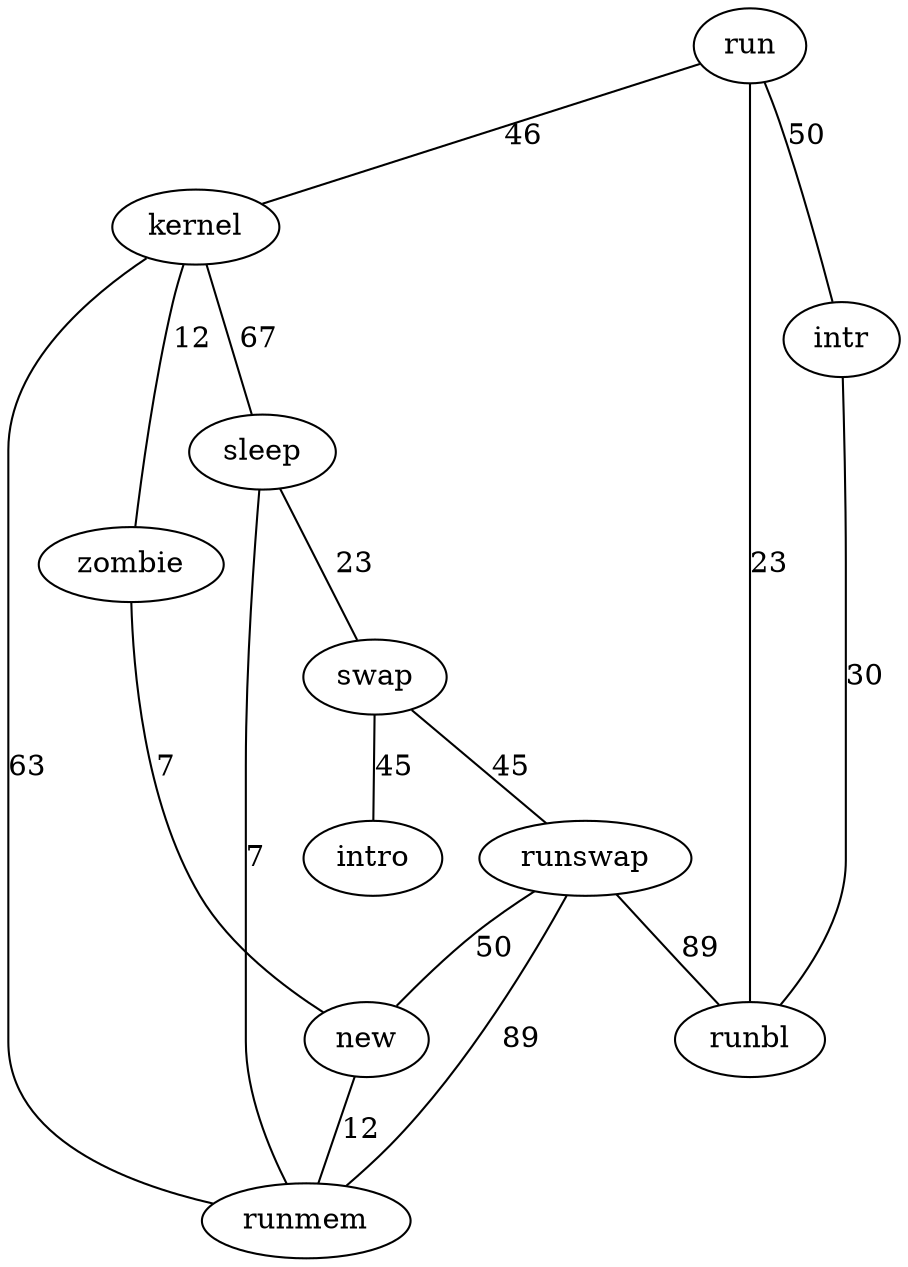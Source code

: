 graph G {
// nodes
run;
intr;
intro;
runbl;
kernel;
zombie;
sleep;
runmem;
swap;
runswap;
new;
// edges
run -- intr [label="50"];
intr -- runbl [label="30"];
runbl -- run [label="23"];
run -- kernel [label="46"];
kernel -- zombie [label="12"];
kernel -- sleep [label="67"];
kernel -- runmem [label="63"];
sleep -- swap [label="23"];
swap -- runswap [label="45"];
swap -- intro [label="45"];
runswap -- new [label="50"];
runswap -- runmem [label="89"];
runswap -- runbl [label="89"];
new -- runmem [label="12"]; 
sleep -- runmem [label="7"];
zombie -- new [label="7"];
}
